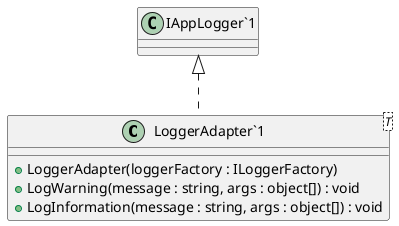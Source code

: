 @startuml LoggerAdapter`1
class LoggerAdapter`1<T>  {
    + LoggerAdapter(loggerFactory : ILoggerFactory)
    + LogWarning(message : string, args : object[]) : void
    + LogInformation(message : string, args : object[]) : void
}
"IAppLogger`1" <|.. "LoggerAdapter`1"
@enduml